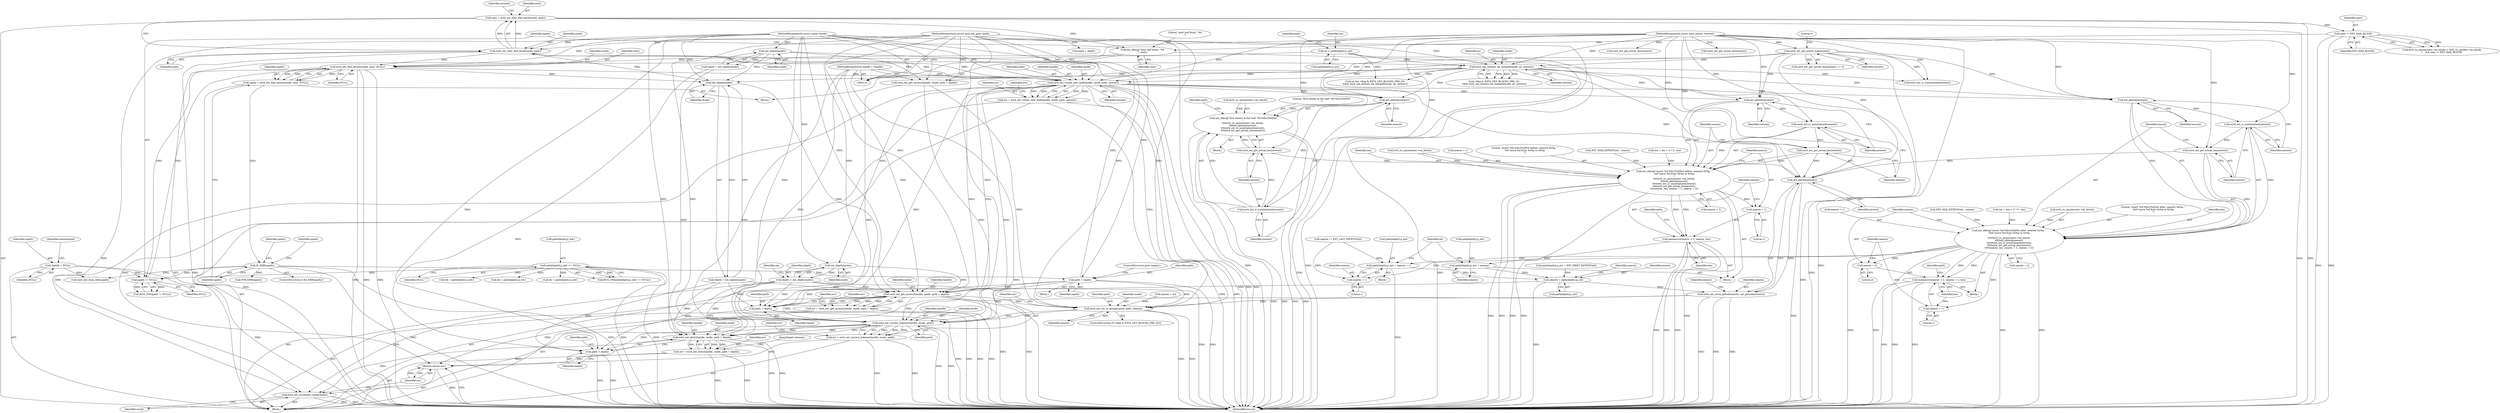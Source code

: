 digraph "0_linux_744692dc059845b2a3022119871846e74d4f6e11_1@pointer" {
"1000343" [label="(Call,ext4_ext_create_new_leaf(handle, inode, path, newext))"];
"1000111" [label="(MethodParameterIn,handle_t *handle)"];
"1000258" [label="(Call,ext4_ext_next_leaf_block(inode, path))"];
"1000232" [label="(Call,ext_depth(inode))"];
"1000285" [label="(Call,ext4_ext_find_extent(inode, next, NULL))"];
"1000112" [label="(MethodParameterIn,struct inode *inode)"];
"1000276" [label="(Call,ext_debug(\"next leaf block - %d\n\", next))"];
"1000272" [label="(Call,next != EXT_MAX_BLOCK)"];
"1000256" [label="(Call,next = ext4_ext_next_leaf_block(inode, path))"];
"1000280" [label="(Call,npath != NULL)"];
"1000122" [label="(Call,*npath = NULL)"];
"1000290" [label="(Call,IS_ERR(npath))"];
"1000283" [label="(Call,npath = ext4_ext_find_extent(inode, next, NULL))"];
"1000150" [label="(Call,path[depth].p_hdr == NULL)"];
"1000140" [label="(Call,ext_depth(inode))"];
"1000165" [label="(Call,ext4_can_extents_be_merged(inode, ex, newext))"];
"1000142" [label="(Call,ex = path[depth].p_ext)"];
"1000135" [label="(Call,ext4_ext_get_actual_len(newext))"];
"1000114" [label="(MethodParameterIn,struct ext4_extent *newext)"];
"1000327" [label="(Call,path = npath)"];
"1000113" [label="(MethodParameterIn,struct ext4_ext_path *path)"];
"1000341" [label="(Call,err = ext4_ext_create_new_leaf(handle, inode, path, newext))"];
"1000610" [label="(Return,return err;)"];
"1000353" [label="(Call,ext_depth(inode))"];
"1000351" [label="(Call,depth = ext_depth(inode))"];
"1000372" [label="(Call,ext4_ext_get_access(handle, inode, path + depth))"];
"1000370" [label="(Call,err = ext4_ext_get_access(handle, inode, path + depth))"];
"1000579" [label="(Call,ext4_ext_try_to_merge(inode, path, nearex))"];
"1000585" [label="(Call,ext4_ext_correct_indexes(handle, inode, path))"];
"1000583" [label="(Call,err = ext4_ext_correct_indexes(handle, inode, path))"];
"1000594" [label="(Call,ext4_ext_dirty(handle, inode, path + depth))"];
"1000592" [label="(Call,err = ext4_ext_dirty(handle, inode, path + depth))"];
"1000608" [label="(Call,ext4_ext_invalidate_cache(inode))"];
"1000597" [label="(Call,path + depth)"];
"1000375" [label="(Call,path + depth)"];
"1000391" [label="(Call,ext_pblock(newext))"];
"1000385" [label="(Call,ext_debug(\"first extent in the leaf: %d:%llu:[%d]%d\n\",\n\t\t\t\tle32_to_cpu(newext->ee_block),\n\t\t\t\text_pblock(newext),\n\t\t\t\text4_ext_is_uninitialized(newext),\n\t\t\t\text4_ext_get_actual_len(newext)))"];
"1000393" [label="(Call,ext4_ext_is_uninitialized(newext))"];
"1000395" [label="(Call,ext4_ext_get_actual_len(newext))"];
"1000564" [label="(Call,ext_pblock(newext))"];
"1000562" [label="(Call,ext4_ext_store_pblock(nearex, ext_pblock(newext)))"];
"1000451" [label="(Call,ext_pblock(newext))"];
"1000445" [label="(Call,ext_debug(\"insert %d:%llu:[%d]%d after: nearest 0x%p, \"\n\t\t\t\t\t\"move %d from 0x%p to 0x%p\n\",\n\t\t\t\t\tle32_to_cpu(newext->ee_block),\n\t\t\t\t\text_pblock(newext),\n\t\t\t\t\text4_ext_is_uninitialized(newext),\n\t\t\t\t\text4_ext_get_actual_len(newext),\n\t\t\t\t\tnearex, len, nearex + 1, nearex + 2))"];
"1000465" [label="(Call,memmove(nearex + 2, nearex + 1, len))"];
"1000466" [label="(Call,nearex + 2)"];
"1000469" [label="(Call,nearex + 1)"];
"1000473" [label="(Call,path[depth].p_ext = nearex + 1)"];
"1000548" [label="(Call,nearex = path[depth].p_ext)"];
"1000479" [label="(Call,nearex + 1)"];
"1000453" [label="(Call,ext4_ext_is_uninitialized(newext))"];
"1000455" [label="(Call,ext4_ext_get_actual_len(newext))"];
"1000515" [label="(Call,ext_pblock(newext))"];
"1000509" [label="(Call,ext_debug(\"insert %d:%llu:[%d]%d before: nearest 0x%p, \"\n\t\t\t\t\"move %d from 0x%p to 0x%p\n\",\n\t\t\t\tle32_to_cpu(newext->ee_block),\n\t\t\t\text_pblock(newext),\n\t\t\t\text4_ext_is_uninitialized(newext),\n\t\t\t\text4_ext_get_actual_len(newext),\n\t\t\t\tnearex, len, nearex + 1, nearex + 2))"];
"1000529" [label="(Call,memmove(nearex + 1, nearex, len))"];
"1000535" [label="(Call,path[depth].p_ext = nearex)"];
"1000530" [label="(Call,nearex + 1)"];
"1000517" [label="(Call,ext4_ext_is_uninitialized(newext))"];
"1000519" [label="(Call,ext4_ext_get_actual_len(newext))"];
"1000230" [label="(Call,depth = ext_depth(inode))"];
"1000114" [label="(MethodParameterIn,struct ext4_extent *newext)"];
"1000374" [label="(Identifier,inode)"];
"1000391" [label="(Call,ext_pblock(newext))"];
"1000354" [label="(Identifier,inode)"];
"1000386" [label="(Literal,\"first extent in the leaf: %d:%llu:[%d]%d\n\")"];
"1000124" [label="(Identifier,NULL)"];
"1000131" [label="(Identifier,uninitialized)"];
"1000371" [label="(Identifier,err)"];
"1000370" [label="(Call,err = ext4_ext_get_access(handle, inode, path + depth))"];
"1000470" [label="(Identifier,nearex)"];
"1000232" [label="(Call,ext_depth(inode))"];
"1000191" [label="(Call,path + depth)"];
"1000585" [label="(Call,ext4_ext_correct_indexes(handle, inode, path))"];
"1000256" [label="(Call,next = ext4_ext_next_leaf_block(inode, path))"];
"1000141" [label="(Identifier,inode)"];
"1000422" [label="(Block,)"];
"1000377" [label="(Identifier,depth)"];
"1000604" [label="(Call,ext4_ext_drop_refs(npath))"];
"1000393" [label="(Call,ext4_ext_is_uninitialized(newext))"];
"1000437" [label="(Call,len = len < 0 ? 0 : len)"];
"1000608" [label="(Call,ext4_ext_invalidate_cache(inode))"];
"1000274" [label="(Identifier,EXT_MAX_BLOCK)"];
"1000373" [label="(Identifier,handle)"];
"1000532" [label="(Literal,1)"];
"1000396" [label="(Identifier,newext)"];
"1000258" [label="(Call,ext4_ext_next_leaf_block(inode, path))"];
"1000466" [label="(Call,nearex + 2)"];
"1000375" [label="(Call,path + depth)"];
"1000416" [label="(Block,)"];
"1000346" [label="(Identifier,path)"];
"1000548" [label="(Call,nearex = path[depth].p_ext)"];
"1000151" [label="(Call,path[depth].p_hdr)"];
"1000483" [label="(Block,)"];
"1000495" [label="(Call,EXT_MAX_EXTENT(eh) - nearex)"];
"1000545" [label="(Identifier,eh)"];
"1000150" [label="(Call,path[depth].p_hdr == NULL)"];
"1000172" [label="(Call,ext4_ext_is_uninitialized(newext))"];
"1000135" [label="(Call,ext4_ext_get_actual_len(newext))"];
"1000353" [label="(Call,ext_depth(inode))"];
"1000451" [label="(Call,ext_pblock(newext))"];
"1000122" [label="(Call,*npath = NULL)"];
"1000596" [label="(Identifier,inode)"];
"1000384" [label="(Block,)"];
"1000167" [label="(Identifier,ex)"];
"1000395" [label="(Call,ext4_ext_get_actual_len(newext))"];
"1000266" [label="(Identifier,newext)"];
"1000425" [label="(Call,EXT_MAX_EXTENT(eh) - nearex)"];
"1000533" [label="(Identifier,nearex)"];
"1000515" [label="(Call,ext_pblock(newext))"];
"1000588" [label="(Identifier,path)"];
"1000536" [label="(Call,path[depth].p_ext)"];
"1000349" [label="(Identifier,err)"];
"1000534" [label="(Identifier,len)"];
"1000234" [label="(Call,eh = path[depth].p_hdr)"];
"1000168" [label="(Identifier,newext)"];
"1000356" [label="(Identifier,eh)"];
"1000445" [label="(Call,ext_debug(\"insert %d:%llu:[%d]%d after: nearest 0x%p, \"\n\t\t\t\t\t\"move %d from 0x%p to 0x%p\n\",\n\t\t\t\t\tle32_to_cpu(newext->ee_block),\n\t\t\t\t\text_pblock(newext),\n\t\t\t\t\text4_ext_is_uninitialized(newext),\n\t\t\t\t\text4_ext_get_actual_len(newext),\n\t\t\t\t\tnearex, len, nearex + 1, nearex + 2))"];
"1000144" [label="(Call,path[depth].p_ext)"];
"1000563" [label="(Identifier,nearex)"];
"1000137" [label="(Literal,0)"];
"1000330" [label="(ControlStructure,goto repeat;)"];
"1000473" [label="(Call,path[depth].p_ext = nearex + 1)"];
"1000143" [label="(Identifier,ex)"];
"1000282" [label="(Identifier,NULL)"];
"1000285" [label="(Call,ext4_ext_find_extent(inode, next, NULL))"];
"1000385" [label="(Call,ext_debug(\"first extent in the leaf: %d:%llu:[%d]%d\n\",\n\t\t\t\tle32_to_cpu(newext->ee_block),\n\t\t\t\text_pblock(newext),\n\t\t\t\text4_ext_is_uninitialized(newext),\n\t\t\t\text4_ext_get_actual_len(newext)))"];
"1000598" [label="(Identifier,path)"];
"1000584" [label="(Identifier,err)"];
"1000520" [label="(Identifier,newext)"];
"1000454" [label="(Identifier,newext)"];
"1000516" [label="(Identifier,newext)"];
"1000476" [label="(Identifier,path)"];
"1000457" [label="(Identifier,nearex)"];
"1000519" [label="(Call,ext4_ext_get_actual_len(newext))"];
"1000188" [label="(Call,ext4_ext_get_access(handle, inode, path + depth))"];
"1000344" [label="(Identifier,handle)"];
"1000392" [label="(Identifier,newext)"];
"1000465" [label="(Call,memmove(nearex + 2, nearex + 1, len))"];
"1000394" [label="(Identifier,newext)"];
"1000568" [label="(Identifier,nearex)"];
"1000469" [label="(Call,nearex + 1)"];
"1000612" [label="(MethodReturn,int)"];
"1000538" [label="(Identifier,path)"];
"1000480" [label="(Identifier,nearex)"];
"1000372" [label="(Call,ext4_ext_get_access(handle, inode, path + depth))"];
"1000580" [label="(Identifier,inode)"];
"1000550" [label="(Call,path[depth].p_ext)"];
"1000501" [label="(Call,len = len < 0 ? 0 : len)"];
"1000518" [label="(Identifier,newext)"];
"1000418" [label="(Call,nearex != EXT_LAST_EXTENT(eh))"];
"1000275" [label="(Block,)"];
"1000329" [label="(Identifier,npath)"];
"1000260" [label="(Identifier,path)"];
"1000165" [label="(Call,ext4_can_extents_be_merged(inode, ex, newext))"];
"1000397" [label="(Call,path[depth].p_ext = EXT_FIRST_EXTENT(eh))"];
"1000293" [label="(Call,PTR_ERR(npath))"];
"1000592" [label="(Call,err = ext4_ext_dirty(handle, inode, path + depth))"];
"1000278" [label="(Identifier,next)"];
"1000455" [label="(Call,ext4_ext_get_actual_len(newext))"];
"1000595" [label="(Identifier,handle)"];
"1000610" [label="(Return,return err;)"];
"1000582" [label="(Identifier,nearex)"];
"1000212" [label="(Call,ext4_ext_get_actual_len(newext))"];
"1000153" [label="(Identifier,path)"];
"1000609" [label="(Identifier,inode)"];
"1000467" [label="(Identifier,nearex)"];
"1000530" [label="(Call,nearex + 1)"];
"1000526" [label="(Call,nearex + 2)"];
"1000352" [label="(Identifier,depth)"];
"1000160" [label="(Call,!(flag & EXT4_GET_BLOCKS_PRE_IO)\n \t\t&& ext4_can_extents_be_merged(inode, ex, newext))"];
"1000276" [label="(Call,ext_debug(\"next leaf block - %d\n\", next))"];
"1000116" [label="(Block,)"];
"1000535" [label="(Call,path[depth].p_ext = nearex)"];
"1000112" [label="(MethodParameterIn,struct inode *inode)"];
"1000479" [label="(Call,nearex + 1)"];
"1000347" [label="(Identifier,newext)"];
"1000379" [label="(Identifier,err)"];
"1000345" [label="(Identifier,inode)"];
"1000218" [label="(Call,eh = path[depth].p_hdr)"];
"1000225" [label="(Call,nearex = ex)"];
"1000522" [label="(Identifier,len)"];
"1000557" [label="(Identifier,nearex)"];
"1000298" [label="(Identifier,npath)"];
"1000149" [label="(Call,BUG_ON(path[depth].p_hdr == NULL))"];
"1000233" [label="(Identifier,inode)"];
"1000351" [label="(Call,depth = ext_depth(inode))"];
"1000142" [label="(Call,ex = path[depth].p_ext)"];
"1000456" [label="(Identifier,newext)"];
"1000474" [label="(Call,path[depth].p_ext)"];
"1000447" [label="(Call,le32_to_cpu(newext->ee_block))"];
"1000597" [label="(Call,path + depth)"];
"1000288" [label="(Identifier,NULL)"];
"1000579" [label="(Call,ext4_ext_try_to_merge(inode, path, nearex))"];
"1000283" [label="(Call,npath = ext4_ext_find_extent(inode, next, NULL))"];
"1000531" [label="(Identifier,nearex)"];
"1000134" [label="(Call,ext4_ext_get_actual_len(newext) == 0)"];
"1000277" [label="(Literal,\"next leaf block - %d\n\")"];
"1000446" [label="(Literal,\"insert %d:%llu:[%d]%d after: nearest 0x%p, \"\n\t\t\t\t\t\"move %d from 0x%p to 0x%p\n\")"];
"1000158" [label="(Call,ex && !(flag & EXT4_GET_BLOCKS_PRE_IO)\n \t\t&& ext4_can_extents_be_merged(inode, ex, newext))"];
"1000166" [label="(Identifier,inode)"];
"1000462" [label="(Call,nearex + 2)"];
"1000581" [label="(Identifier,path)"];
"1000327" [label="(Call,path = npath)"];
"1000123" [label="(Identifier,npath)"];
"1000586" [label="(Identifier,handle)"];
"1000472" [label="(Identifier,len)"];
"1000272" [label="(Call,next != EXT_MAX_BLOCK)"];
"1000262" [label="(Call,le32_to_cpu(newext->ee_block) > le32_to_cpu(fex->ee_block)\n\t    && next != EXT_MAX_BLOCK)"];
"1000458" [label="(Identifier,len)"];
"1000341" [label="(Call,err = ext4_ext_create_new_leaf(handle, inode, path, newext))"];
"1000387" [label="(Call,le32_to_cpu(newext->ee_block))"];
"1000481" [label="(Literal,1)"];
"1000294" [label="(Identifier,npath)"];
"1000511" [label="(Call,le32_to_cpu(newext->ee_block))"];
"1000259" [label="(Identifier,inode)"];
"1000257" [label="(Identifier,next)"];
"1000113" [label="(MethodParameterIn,struct ext4_ext_path *path)"];
"1000136" [label="(Identifier,newext)"];
"1000328" [label="(Identifier,path)"];
"1000517" [label="(Call,ext4_ext_is_uninitialized(newext))"];
"1000284" [label="(Identifier,npath)"];
"1000273" [label="(Identifier,next)"];
"1000600" [label="(JumpTarget,cleanup:)"];
"1000279" [label="(Call,BUG_ON(npath != NULL))"];
"1000471" [label="(Literal,1)"];
"1000343" [label="(Call,ext4_ext_create_new_leaf(handle, inode, path, newext))"];
"1000290" [label="(Call,IS_ERR(npath))"];
"1000320" [label="(Block,)"];
"1000281" [label="(Identifier,npath)"];
"1000342" [label="(Identifier,err)"];
"1000574" [label="(ControlStructure,if (!(flag & EXT4_GET_BLOCKS_PRE_IO)))"];
"1000138" [label="(Call,depth = ext_depth(inode))"];
"1000611" [label="(Identifier,err)"];
"1000594" [label="(Call,ext4_ext_dirty(handle, inode, path + depth))"];
"1000453" [label="(Call,ext4_ext_is_uninitialized(newext))"];
"1000593" [label="(Identifier,err)"];
"1000521" [label="(Identifier,nearex)"];
"1000541" [label="(Identifier,nearex)"];
"1000549" [label="(Identifier,nearex)"];
"1000286" [label="(Identifier,inode)"];
"1000140" [label="(Call,ext_depth(inode))"];
"1000468" [label="(Literal,2)"];
"1000583" [label="(Call,err = ext4_ext_correct_indexes(handle, inode, path))"];
"1000529" [label="(Call,memmove(nearex + 1, nearex, len))"];
"1000291" [label="(Identifier,npath)"];
"1000562" [label="(Call,ext4_ext_store_pblock(nearex, ext_pblock(newext)))"];
"1000287" [label="(Identifier,next)"];
"1000280" [label="(Call,npath != NULL)"];
"1000156" [label="(Identifier,NULL)"];
"1000590" [label="(Identifier,err)"];
"1000376" [label="(Identifier,path)"];
"1000587" [label="(Identifier,inode)"];
"1000452" [label="(Identifier,newext)"];
"1000599" [label="(Identifier,depth)"];
"1000400" [label="(Identifier,path)"];
"1000509" [label="(Call,ext_debug(\"insert %d:%llu:[%d]%d before: nearest 0x%p, \"\n\t\t\t\t\"move %d from 0x%p to 0x%p\n\",\n\t\t\t\tle32_to_cpu(newext->ee_block),\n\t\t\t\text_pblock(newext),\n\t\t\t\text4_ext_is_uninitialized(newext),\n\t\t\t\text4_ext_get_actual_len(newext),\n\t\t\t\tnearex, len, nearex + 1, nearex + 2))"];
"1000564" [label="(Call,ext_pblock(newext))"];
"1000174" [label="(Call,ext4_ext_get_actual_len(newext))"];
"1000523" [label="(Call,nearex + 1)"];
"1000565" [label="(Identifier,newext)"];
"1000111" [label="(MethodParameterIn,handle_t *handle)"];
"1000355" [label="(Call,eh = path[depth].p_hdr)"];
"1000289" [label="(ControlStructure,if (IS_ERR(npath)))"];
"1000459" [label="(Call,nearex + 1)"];
"1000510" [label="(Literal,\"insert %d:%llu:[%d]%d before: nearest 0x%p, \"\n\t\t\t\t\"move %d from 0x%p to 0x%p\n\")"];
"1000343" -> "1000341"  [label="AST: "];
"1000343" -> "1000347"  [label="CFG: "];
"1000344" -> "1000343"  [label="AST: "];
"1000345" -> "1000343"  [label="AST: "];
"1000346" -> "1000343"  [label="AST: "];
"1000347" -> "1000343"  [label="AST: "];
"1000341" -> "1000343"  [label="CFG: "];
"1000343" -> "1000612"  [label="DDG: "];
"1000343" -> "1000612"  [label="DDG: "];
"1000343" -> "1000612"  [label="DDG: "];
"1000343" -> "1000341"  [label="DDG: "];
"1000343" -> "1000341"  [label="DDG: "];
"1000343" -> "1000341"  [label="DDG: "];
"1000343" -> "1000341"  [label="DDG: "];
"1000111" -> "1000343"  [label="DDG: "];
"1000258" -> "1000343"  [label="DDG: "];
"1000258" -> "1000343"  [label="DDG: "];
"1000285" -> "1000343"  [label="DDG: "];
"1000112" -> "1000343"  [label="DDG: "];
"1000113" -> "1000343"  [label="DDG: "];
"1000165" -> "1000343"  [label="DDG: "];
"1000135" -> "1000343"  [label="DDG: "];
"1000114" -> "1000343"  [label="DDG: "];
"1000343" -> "1000353"  [label="DDG: "];
"1000343" -> "1000372"  [label="DDG: "];
"1000343" -> "1000372"  [label="DDG: "];
"1000343" -> "1000375"  [label="DDG: "];
"1000343" -> "1000391"  [label="DDG: "];
"1000343" -> "1000451"  [label="DDG: "];
"1000343" -> "1000515"  [label="DDG: "];
"1000343" -> "1000564"  [label="DDG: "];
"1000343" -> "1000579"  [label="DDG: "];
"1000343" -> "1000585"  [label="DDG: "];
"1000343" -> "1000608"  [label="DDG: "];
"1000111" -> "1000110"  [label="AST: "];
"1000111" -> "1000612"  [label="DDG: "];
"1000111" -> "1000188"  [label="DDG: "];
"1000111" -> "1000372"  [label="DDG: "];
"1000111" -> "1000585"  [label="DDG: "];
"1000111" -> "1000594"  [label="DDG: "];
"1000258" -> "1000256"  [label="AST: "];
"1000258" -> "1000260"  [label="CFG: "];
"1000259" -> "1000258"  [label="AST: "];
"1000260" -> "1000258"  [label="AST: "];
"1000256" -> "1000258"  [label="CFG: "];
"1000258" -> "1000612"  [label="DDG: "];
"1000258" -> "1000256"  [label="DDG: "];
"1000258" -> "1000256"  [label="DDG: "];
"1000232" -> "1000258"  [label="DDG: "];
"1000112" -> "1000258"  [label="DDG: "];
"1000327" -> "1000258"  [label="DDG: "];
"1000113" -> "1000258"  [label="DDG: "];
"1000258" -> "1000285"  [label="DDG: "];
"1000232" -> "1000230"  [label="AST: "];
"1000232" -> "1000233"  [label="CFG: "];
"1000233" -> "1000232"  [label="AST: "];
"1000230" -> "1000232"  [label="CFG: "];
"1000232" -> "1000230"  [label="DDG: "];
"1000285" -> "1000232"  [label="DDG: "];
"1000140" -> "1000232"  [label="DDG: "];
"1000165" -> "1000232"  [label="DDG: "];
"1000112" -> "1000232"  [label="DDG: "];
"1000232" -> "1000372"  [label="DDG: "];
"1000285" -> "1000283"  [label="AST: "];
"1000285" -> "1000288"  [label="CFG: "];
"1000286" -> "1000285"  [label="AST: "];
"1000287" -> "1000285"  [label="AST: "];
"1000288" -> "1000285"  [label="AST: "];
"1000283" -> "1000285"  [label="CFG: "];
"1000285" -> "1000612"  [label="DDG: "];
"1000285" -> "1000612"  [label="DDG: "];
"1000285" -> "1000612"  [label="DDG: "];
"1000285" -> "1000280"  [label="DDG: "];
"1000285" -> "1000283"  [label="DDG: "];
"1000285" -> "1000283"  [label="DDG: "];
"1000285" -> "1000283"  [label="DDG: "];
"1000112" -> "1000285"  [label="DDG: "];
"1000276" -> "1000285"  [label="DDG: "];
"1000280" -> "1000285"  [label="DDG: "];
"1000112" -> "1000110"  [label="AST: "];
"1000112" -> "1000612"  [label="DDG: "];
"1000112" -> "1000140"  [label="DDG: "];
"1000112" -> "1000165"  [label="DDG: "];
"1000112" -> "1000188"  [label="DDG: "];
"1000112" -> "1000353"  [label="DDG: "];
"1000112" -> "1000372"  [label="DDG: "];
"1000112" -> "1000579"  [label="DDG: "];
"1000112" -> "1000585"  [label="DDG: "];
"1000112" -> "1000594"  [label="DDG: "];
"1000112" -> "1000608"  [label="DDG: "];
"1000276" -> "1000275"  [label="AST: "];
"1000276" -> "1000278"  [label="CFG: "];
"1000277" -> "1000276"  [label="AST: "];
"1000278" -> "1000276"  [label="AST: "];
"1000281" -> "1000276"  [label="CFG: "];
"1000276" -> "1000612"  [label="DDG: "];
"1000272" -> "1000276"  [label="DDG: "];
"1000256" -> "1000276"  [label="DDG: "];
"1000272" -> "1000262"  [label="AST: "];
"1000272" -> "1000274"  [label="CFG: "];
"1000273" -> "1000272"  [label="AST: "];
"1000274" -> "1000272"  [label="AST: "];
"1000262" -> "1000272"  [label="CFG: "];
"1000272" -> "1000612"  [label="DDG: "];
"1000272" -> "1000612"  [label="DDG: "];
"1000272" -> "1000262"  [label="DDG: "];
"1000272" -> "1000262"  [label="DDG: "];
"1000256" -> "1000272"  [label="DDG: "];
"1000256" -> "1000116"  [label="AST: "];
"1000257" -> "1000256"  [label="AST: "];
"1000266" -> "1000256"  [label="CFG: "];
"1000256" -> "1000612"  [label="DDG: "];
"1000256" -> "1000612"  [label="DDG: "];
"1000280" -> "1000279"  [label="AST: "];
"1000280" -> "1000282"  [label="CFG: "];
"1000281" -> "1000280"  [label="AST: "];
"1000282" -> "1000280"  [label="AST: "];
"1000279" -> "1000280"  [label="CFG: "];
"1000280" -> "1000279"  [label="DDG: "];
"1000280" -> "1000279"  [label="DDG: "];
"1000122" -> "1000280"  [label="DDG: "];
"1000290" -> "1000280"  [label="DDG: "];
"1000150" -> "1000280"  [label="DDG: "];
"1000122" -> "1000116"  [label="AST: "];
"1000122" -> "1000124"  [label="CFG: "];
"1000123" -> "1000122"  [label="AST: "];
"1000124" -> "1000122"  [label="AST: "];
"1000131" -> "1000122"  [label="CFG: "];
"1000122" -> "1000612"  [label="DDG: "];
"1000122" -> "1000604"  [label="DDG: "];
"1000290" -> "1000289"  [label="AST: "];
"1000290" -> "1000291"  [label="CFG: "];
"1000291" -> "1000290"  [label="AST: "];
"1000294" -> "1000290"  [label="CFG: "];
"1000298" -> "1000290"  [label="CFG: "];
"1000290" -> "1000612"  [label="DDG: "];
"1000290" -> "1000612"  [label="DDG: "];
"1000283" -> "1000290"  [label="DDG: "];
"1000290" -> "1000293"  [label="DDG: "];
"1000290" -> "1000327"  [label="DDG: "];
"1000290" -> "1000604"  [label="DDG: "];
"1000283" -> "1000275"  [label="AST: "];
"1000284" -> "1000283"  [label="AST: "];
"1000291" -> "1000283"  [label="CFG: "];
"1000283" -> "1000612"  [label="DDG: "];
"1000150" -> "1000149"  [label="AST: "];
"1000150" -> "1000156"  [label="CFG: "];
"1000151" -> "1000150"  [label="AST: "];
"1000156" -> "1000150"  [label="AST: "];
"1000149" -> "1000150"  [label="CFG: "];
"1000150" -> "1000612"  [label="DDG: "];
"1000150" -> "1000612"  [label="DDG: "];
"1000150" -> "1000149"  [label="DDG: "];
"1000150" -> "1000149"  [label="DDG: "];
"1000150" -> "1000218"  [label="DDG: "];
"1000150" -> "1000234"  [label="DDG: "];
"1000150" -> "1000355"  [label="DDG: "];
"1000140" -> "1000138"  [label="AST: "];
"1000140" -> "1000141"  [label="CFG: "];
"1000141" -> "1000140"  [label="AST: "];
"1000138" -> "1000140"  [label="CFG: "];
"1000140" -> "1000138"  [label="DDG: "];
"1000140" -> "1000165"  [label="DDG: "];
"1000140" -> "1000188"  [label="DDG: "];
"1000165" -> "1000160"  [label="AST: "];
"1000165" -> "1000168"  [label="CFG: "];
"1000166" -> "1000165"  [label="AST: "];
"1000167" -> "1000165"  [label="AST: "];
"1000168" -> "1000165"  [label="AST: "];
"1000160" -> "1000165"  [label="CFG: "];
"1000165" -> "1000612"  [label="DDG: "];
"1000165" -> "1000158"  [label="DDG: "];
"1000165" -> "1000160"  [label="DDG: "];
"1000165" -> "1000160"  [label="DDG: "];
"1000165" -> "1000160"  [label="DDG: "];
"1000142" -> "1000165"  [label="DDG: "];
"1000135" -> "1000165"  [label="DDG: "];
"1000114" -> "1000165"  [label="DDG: "];
"1000165" -> "1000172"  [label="DDG: "];
"1000165" -> "1000188"  [label="DDG: "];
"1000165" -> "1000391"  [label="DDG: "];
"1000165" -> "1000451"  [label="DDG: "];
"1000165" -> "1000515"  [label="DDG: "];
"1000165" -> "1000564"  [label="DDG: "];
"1000142" -> "1000116"  [label="AST: "];
"1000142" -> "1000144"  [label="CFG: "];
"1000143" -> "1000142"  [label="AST: "];
"1000144" -> "1000142"  [label="AST: "];
"1000153" -> "1000142"  [label="CFG: "];
"1000142" -> "1000612"  [label="DDG: "];
"1000142" -> "1000158"  [label="DDG: "];
"1000135" -> "1000134"  [label="AST: "];
"1000135" -> "1000136"  [label="CFG: "];
"1000136" -> "1000135"  [label="AST: "];
"1000137" -> "1000135"  [label="CFG: "];
"1000135" -> "1000612"  [label="DDG: "];
"1000135" -> "1000134"  [label="DDG: "];
"1000114" -> "1000135"  [label="DDG: "];
"1000135" -> "1000172"  [label="DDG: "];
"1000135" -> "1000391"  [label="DDG: "];
"1000135" -> "1000451"  [label="DDG: "];
"1000135" -> "1000515"  [label="DDG: "];
"1000135" -> "1000564"  [label="DDG: "];
"1000114" -> "1000110"  [label="AST: "];
"1000114" -> "1000612"  [label="DDG: "];
"1000114" -> "1000172"  [label="DDG: "];
"1000114" -> "1000174"  [label="DDG: "];
"1000114" -> "1000212"  [label="DDG: "];
"1000114" -> "1000391"  [label="DDG: "];
"1000114" -> "1000393"  [label="DDG: "];
"1000114" -> "1000395"  [label="DDG: "];
"1000114" -> "1000451"  [label="DDG: "];
"1000114" -> "1000453"  [label="DDG: "];
"1000114" -> "1000455"  [label="DDG: "];
"1000114" -> "1000515"  [label="DDG: "];
"1000114" -> "1000517"  [label="DDG: "];
"1000114" -> "1000519"  [label="DDG: "];
"1000114" -> "1000564"  [label="DDG: "];
"1000327" -> "1000320"  [label="AST: "];
"1000327" -> "1000329"  [label="CFG: "];
"1000328" -> "1000327"  [label="AST: "];
"1000329" -> "1000327"  [label="AST: "];
"1000330" -> "1000327"  [label="CFG: "];
"1000327" -> "1000612"  [label="DDG: "];
"1000113" -> "1000327"  [label="DDG: "];
"1000327" -> "1000372"  [label="DDG: "];
"1000327" -> "1000375"  [label="DDG: "];
"1000327" -> "1000579"  [label="DDG: "];
"1000327" -> "1000585"  [label="DDG: "];
"1000113" -> "1000110"  [label="AST: "];
"1000113" -> "1000612"  [label="DDG: "];
"1000113" -> "1000188"  [label="DDG: "];
"1000113" -> "1000191"  [label="DDG: "];
"1000113" -> "1000372"  [label="DDG: "];
"1000113" -> "1000375"  [label="DDG: "];
"1000113" -> "1000579"  [label="DDG: "];
"1000113" -> "1000585"  [label="DDG: "];
"1000113" -> "1000594"  [label="DDG: "];
"1000113" -> "1000597"  [label="DDG: "];
"1000341" -> "1000116"  [label="AST: "];
"1000342" -> "1000341"  [label="AST: "];
"1000349" -> "1000341"  [label="CFG: "];
"1000341" -> "1000612"  [label="DDG: "];
"1000341" -> "1000612"  [label="DDG: "];
"1000341" -> "1000610"  [label="DDG: "];
"1000610" -> "1000116"  [label="AST: "];
"1000610" -> "1000611"  [label="CFG: "];
"1000611" -> "1000610"  [label="AST: "];
"1000612" -> "1000610"  [label="CFG: "];
"1000610" -> "1000612"  [label="DDG: "];
"1000611" -> "1000610"  [label="DDG: "];
"1000583" -> "1000610"  [label="DDG: "];
"1000592" -> "1000610"  [label="DDG: "];
"1000370" -> "1000610"  [label="DDG: "];
"1000353" -> "1000351"  [label="AST: "];
"1000353" -> "1000354"  [label="CFG: "];
"1000354" -> "1000353"  [label="AST: "];
"1000351" -> "1000353"  [label="CFG: "];
"1000353" -> "1000351"  [label="DDG: "];
"1000353" -> "1000372"  [label="DDG: "];
"1000351" -> "1000116"  [label="AST: "];
"1000352" -> "1000351"  [label="AST: "];
"1000356" -> "1000351"  [label="CFG: "];
"1000351" -> "1000612"  [label="DDG: "];
"1000351" -> "1000372"  [label="DDG: "];
"1000351" -> "1000375"  [label="DDG: "];
"1000351" -> "1000594"  [label="DDG: "];
"1000351" -> "1000597"  [label="DDG: "];
"1000372" -> "1000370"  [label="AST: "];
"1000372" -> "1000375"  [label="CFG: "];
"1000373" -> "1000372"  [label="AST: "];
"1000374" -> "1000372"  [label="AST: "];
"1000375" -> "1000372"  [label="AST: "];
"1000370" -> "1000372"  [label="CFG: "];
"1000372" -> "1000612"  [label="DDG: "];
"1000372" -> "1000612"  [label="DDG: "];
"1000372" -> "1000370"  [label="DDG: "];
"1000372" -> "1000370"  [label="DDG: "];
"1000372" -> "1000370"  [label="DDG: "];
"1000230" -> "1000372"  [label="DDG: "];
"1000372" -> "1000579"  [label="DDG: "];
"1000372" -> "1000585"  [label="DDG: "];
"1000372" -> "1000585"  [label="DDG: "];
"1000372" -> "1000608"  [label="DDG: "];
"1000370" -> "1000116"  [label="AST: "];
"1000371" -> "1000370"  [label="AST: "];
"1000379" -> "1000370"  [label="CFG: "];
"1000370" -> "1000612"  [label="DDG: "];
"1000370" -> "1000612"  [label="DDG: "];
"1000579" -> "1000574"  [label="AST: "];
"1000579" -> "1000582"  [label="CFG: "];
"1000580" -> "1000579"  [label="AST: "];
"1000581" -> "1000579"  [label="AST: "];
"1000582" -> "1000579"  [label="AST: "];
"1000584" -> "1000579"  [label="CFG: "];
"1000579" -> "1000612"  [label="DDG: "];
"1000579" -> "1000612"  [label="DDG: "];
"1000188" -> "1000579"  [label="DDG: "];
"1000562" -> "1000579"  [label="DDG: "];
"1000225" -> "1000579"  [label="DDG: "];
"1000579" -> "1000585"  [label="DDG: "];
"1000579" -> "1000585"  [label="DDG: "];
"1000585" -> "1000583"  [label="AST: "];
"1000585" -> "1000588"  [label="CFG: "];
"1000586" -> "1000585"  [label="AST: "];
"1000587" -> "1000585"  [label="AST: "];
"1000588" -> "1000585"  [label="AST: "];
"1000583" -> "1000585"  [label="CFG: "];
"1000585" -> "1000612"  [label="DDG: "];
"1000585" -> "1000612"  [label="DDG: "];
"1000585" -> "1000583"  [label="DDG: "];
"1000585" -> "1000583"  [label="DDG: "];
"1000585" -> "1000583"  [label="DDG: "];
"1000188" -> "1000585"  [label="DDG: "];
"1000188" -> "1000585"  [label="DDG: "];
"1000585" -> "1000594"  [label="DDG: "];
"1000585" -> "1000594"  [label="DDG: "];
"1000585" -> "1000594"  [label="DDG: "];
"1000585" -> "1000597"  [label="DDG: "];
"1000585" -> "1000608"  [label="DDG: "];
"1000583" -> "1000116"  [label="AST: "];
"1000584" -> "1000583"  [label="AST: "];
"1000590" -> "1000583"  [label="CFG: "];
"1000583" -> "1000612"  [label="DDG: "];
"1000583" -> "1000612"  [label="DDG: "];
"1000594" -> "1000592"  [label="AST: "];
"1000594" -> "1000597"  [label="CFG: "];
"1000595" -> "1000594"  [label="AST: "];
"1000596" -> "1000594"  [label="AST: "];
"1000597" -> "1000594"  [label="AST: "];
"1000592" -> "1000594"  [label="CFG: "];
"1000594" -> "1000612"  [label="DDG: "];
"1000594" -> "1000612"  [label="DDG: "];
"1000594" -> "1000592"  [label="DDG: "];
"1000594" -> "1000592"  [label="DDG: "];
"1000594" -> "1000592"  [label="DDG: "];
"1000230" -> "1000594"  [label="DDG: "];
"1000138" -> "1000594"  [label="DDG: "];
"1000594" -> "1000608"  [label="DDG: "];
"1000592" -> "1000116"  [label="AST: "];
"1000593" -> "1000592"  [label="AST: "];
"1000600" -> "1000592"  [label="CFG: "];
"1000592" -> "1000612"  [label="DDG: "];
"1000592" -> "1000612"  [label="DDG: "];
"1000608" -> "1000116"  [label="AST: "];
"1000608" -> "1000609"  [label="CFG: "];
"1000609" -> "1000608"  [label="AST: "];
"1000611" -> "1000608"  [label="CFG: "];
"1000608" -> "1000612"  [label="DDG: "];
"1000608" -> "1000612"  [label="DDG: "];
"1000597" -> "1000599"  [label="CFG: "];
"1000598" -> "1000597"  [label="AST: "];
"1000599" -> "1000597"  [label="AST: "];
"1000597" -> "1000612"  [label="DDG: "];
"1000597" -> "1000612"  [label="DDG: "];
"1000230" -> "1000597"  [label="DDG: "];
"1000138" -> "1000597"  [label="DDG: "];
"1000375" -> "1000377"  [label="CFG: "];
"1000376" -> "1000375"  [label="AST: "];
"1000377" -> "1000375"  [label="AST: "];
"1000375" -> "1000612"  [label="DDG: "];
"1000375" -> "1000612"  [label="DDG: "];
"1000230" -> "1000375"  [label="DDG: "];
"1000391" -> "1000385"  [label="AST: "];
"1000391" -> "1000392"  [label="CFG: "];
"1000392" -> "1000391"  [label="AST: "];
"1000394" -> "1000391"  [label="CFG: "];
"1000391" -> "1000385"  [label="DDG: "];
"1000391" -> "1000393"  [label="DDG: "];
"1000385" -> "1000384"  [label="AST: "];
"1000385" -> "1000395"  [label="CFG: "];
"1000386" -> "1000385"  [label="AST: "];
"1000387" -> "1000385"  [label="AST: "];
"1000393" -> "1000385"  [label="AST: "];
"1000395" -> "1000385"  [label="AST: "];
"1000400" -> "1000385"  [label="CFG: "];
"1000385" -> "1000612"  [label="DDG: "];
"1000385" -> "1000612"  [label="DDG: "];
"1000385" -> "1000612"  [label="DDG: "];
"1000385" -> "1000612"  [label="DDG: "];
"1000387" -> "1000385"  [label="DDG: "];
"1000393" -> "1000385"  [label="DDG: "];
"1000395" -> "1000385"  [label="DDG: "];
"1000393" -> "1000394"  [label="CFG: "];
"1000394" -> "1000393"  [label="AST: "];
"1000396" -> "1000393"  [label="CFG: "];
"1000393" -> "1000395"  [label="DDG: "];
"1000395" -> "1000396"  [label="CFG: "];
"1000396" -> "1000395"  [label="AST: "];
"1000395" -> "1000564"  [label="DDG: "];
"1000564" -> "1000562"  [label="AST: "];
"1000564" -> "1000565"  [label="CFG: "];
"1000565" -> "1000564"  [label="AST: "];
"1000562" -> "1000564"  [label="CFG: "];
"1000564" -> "1000612"  [label="DDG: "];
"1000564" -> "1000562"  [label="DDG: "];
"1000519" -> "1000564"  [label="DDG: "];
"1000455" -> "1000564"  [label="DDG: "];
"1000562" -> "1000116"  [label="AST: "];
"1000563" -> "1000562"  [label="AST: "];
"1000568" -> "1000562"  [label="CFG: "];
"1000562" -> "1000612"  [label="DDG: "];
"1000562" -> "1000612"  [label="DDG: "];
"1000562" -> "1000612"  [label="DDG: "];
"1000548" -> "1000562"  [label="DDG: "];
"1000451" -> "1000445"  [label="AST: "];
"1000451" -> "1000452"  [label="CFG: "];
"1000452" -> "1000451"  [label="AST: "];
"1000454" -> "1000451"  [label="CFG: "];
"1000451" -> "1000445"  [label="DDG: "];
"1000451" -> "1000453"  [label="DDG: "];
"1000445" -> "1000422"  [label="AST: "];
"1000445" -> "1000462"  [label="CFG: "];
"1000446" -> "1000445"  [label="AST: "];
"1000447" -> "1000445"  [label="AST: "];
"1000453" -> "1000445"  [label="AST: "];
"1000455" -> "1000445"  [label="AST: "];
"1000457" -> "1000445"  [label="AST: "];
"1000458" -> "1000445"  [label="AST: "];
"1000459" -> "1000445"  [label="AST: "];
"1000462" -> "1000445"  [label="AST: "];
"1000467" -> "1000445"  [label="CFG: "];
"1000445" -> "1000612"  [label="DDG: "];
"1000445" -> "1000612"  [label="DDG: "];
"1000445" -> "1000612"  [label="DDG: "];
"1000445" -> "1000612"  [label="DDG: "];
"1000447" -> "1000445"  [label="DDG: "];
"1000453" -> "1000445"  [label="DDG: "];
"1000455" -> "1000445"  [label="DDG: "];
"1000425" -> "1000445"  [label="DDG: "];
"1000437" -> "1000445"  [label="DDG: "];
"1000445" -> "1000465"  [label="DDG: "];
"1000445" -> "1000465"  [label="DDG: "];
"1000445" -> "1000466"  [label="DDG: "];
"1000445" -> "1000469"  [label="DDG: "];
"1000445" -> "1000473"  [label="DDG: "];
"1000445" -> "1000479"  [label="DDG: "];
"1000465" -> "1000422"  [label="AST: "];
"1000465" -> "1000472"  [label="CFG: "];
"1000466" -> "1000465"  [label="AST: "];
"1000469" -> "1000465"  [label="AST: "];
"1000472" -> "1000465"  [label="AST: "];
"1000476" -> "1000465"  [label="CFG: "];
"1000465" -> "1000612"  [label="DDG: "];
"1000465" -> "1000612"  [label="DDG: "];
"1000465" -> "1000612"  [label="DDG: "];
"1000466" -> "1000468"  [label="CFG: "];
"1000467" -> "1000466"  [label="AST: "];
"1000468" -> "1000466"  [label="AST: "];
"1000470" -> "1000466"  [label="CFG: "];
"1000469" -> "1000471"  [label="CFG: "];
"1000470" -> "1000469"  [label="AST: "];
"1000471" -> "1000469"  [label="AST: "];
"1000472" -> "1000469"  [label="CFG: "];
"1000473" -> "1000416"  [label="AST: "];
"1000473" -> "1000479"  [label="CFG: "];
"1000474" -> "1000473"  [label="AST: "];
"1000479" -> "1000473"  [label="AST: "];
"1000545" -> "1000473"  [label="CFG: "];
"1000473" -> "1000612"  [label="DDG: "];
"1000418" -> "1000473"  [label="DDG: "];
"1000473" -> "1000548"  [label="DDG: "];
"1000548" -> "1000116"  [label="AST: "];
"1000548" -> "1000550"  [label="CFG: "];
"1000549" -> "1000548"  [label="AST: "];
"1000550" -> "1000548"  [label="AST: "];
"1000557" -> "1000548"  [label="CFG: "];
"1000548" -> "1000612"  [label="DDG: "];
"1000397" -> "1000548"  [label="DDG: "];
"1000535" -> "1000548"  [label="DDG: "];
"1000479" -> "1000481"  [label="CFG: "];
"1000480" -> "1000479"  [label="AST: "];
"1000481" -> "1000479"  [label="AST: "];
"1000418" -> "1000479"  [label="DDG: "];
"1000453" -> "1000454"  [label="CFG: "];
"1000454" -> "1000453"  [label="AST: "];
"1000456" -> "1000453"  [label="CFG: "];
"1000453" -> "1000455"  [label="DDG: "];
"1000455" -> "1000456"  [label="CFG: "];
"1000456" -> "1000455"  [label="AST: "];
"1000457" -> "1000455"  [label="CFG: "];
"1000515" -> "1000509"  [label="AST: "];
"1000515" -> "1000516"  [label="CFG: "];
"1000516" -> "1000515"  [label="AST: "];
"1000518" -> "1000515"  [label="CFG: "];
"1000515" -> "1000509"  [label="DDG: "];
"1000515" -> "1000517"  [label="DDG: "];
"1000509" -> "1000483"  [label="AST: "];
"1000509" -> "1000526"  [label="CFG: "];
"1000510" -> "1000509"  [label="AST: "];
"1000511" -> "1000509"  [label="AST: "];
"1000517" -> "1000509"  [label="AST: "];
"1000519" -> "1000509"  [label="AST: "];
"1000521" -> "1000509"  [label="AST: "];
"1000522" -> "1000509"  [label="AST: "];
"1000523" -> "1000509"  [label="AST: "];
"1000526" -> "1000509"  [label="AST: "];
"1000531" -> "1000509"  [label="CFG: "];
"1000509" -> "1000612"  [label="DDG: "];
"1000509" -> "1000612"  [label="DDG: "];
"1000509" -> "1000612"  [label="DDG: "];
"1000509" -> "1000612"  [label="DDG: "];
"1000509" -> "1000612"  [label="DDG: "];
"1000511" -> "1000509"  [label="DDG: "];
"1000517" -> "1000509"  [label="DDG: "];
"1000519" -> "1000509"  [label="DDG: "];
"1000495" -> "1000509"  [label="DDG: "];
"1000501" -> "1000509"  [label="DDG: "];
"1000509" -> "1000529"  [label="DDG: "];
"1000509" -> "1000529"  [label="DDG: "];
"1000509" -> "1000530"  [label="DDG: "];
"1000529" -> "1000483"  [label="AST: "];
"1000529" -> "1000534"  [label="CFG: "];
"1000530" -> "1000529"  [label="AST: "];
"1000533" -> "1000529"  [label="AST: "];
"1000534" -> "1000529"  [label="AST: "];
"1000538" -> "1000529"  [label="CFG: "];
"1000529" -> "1000612"  [label="DDG: "];
"1000529" -> "1000612"  [label="DDG: "];
"1000529" -> "1000612"  [label="DDG: "];
"1000529" -> "1000535"  [label="DDG: "];
"1000535" -> "1000483"  [label="AST: "];
"1000535" -> "1000541"  [label="CFG: "];
"1000536" -> "1000535"  [label="AST: "];
"1000541" -> "1000535"  [label="AST: "];
"1000545" -> "1000535"  [label="CFG: "];
"1000530" -> "1000532"  [label="CFG: "];
"1000531" -> "1000530"  [label="AST: "];
"1000532" -> "1000530"  [label="AST: "];
"1000533" -> "1000530"  [label="CFG: "];
"1000517" -> "1000518"  [label="CFG: "];
"1000518" -> "1000517"  [label="AST: "];
"1000520" -> "1000517"  [label="CFG: "];
"1000517" -> "1000519"  [label="DDG: "];
"1000519" -> "1000520"  [label="CFG: "];
"1000520" -> "1000519"  [label="AST: "];
"1000521" -> "1000519"  [label="CFG: "];
}
